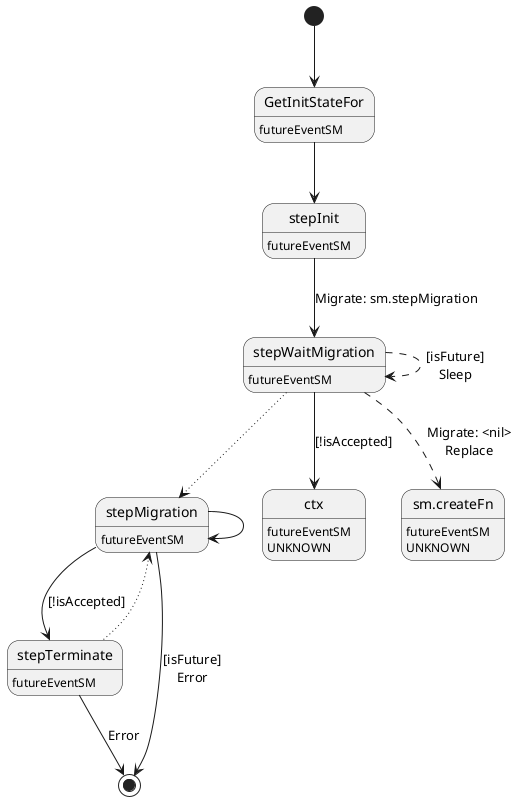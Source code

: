 @startuml
state "GetInitStateFor" as T00_S001
T00_S001 : futureEventSM
[*] --> T00_S001
T00_S001 --> T00_S002
state "stepInit" as T00_S002
T00_S002 : futureEventSM
T00_S002 --> T00_S003 : Migrate: sm.stepMigration
state "stepMigration" as T00_S004
T00_S004 : futureEventSM
T00_S004 --> T00_S005 : [!isAccepted]
T00_S004 --> [*] : [isFuture]\nError
T00_S004 --> T00_S004
state "stepTerminate" as T00_S005
T00_S005 : futureEventSM
T00_S005 --[dotted]> T00_S004
T00_S005 --> [*] : Error
state "stepWaitMigration" as T00_S003
T00_S003 : futureEventSM
T00_S003 --[dotted]> T00_S004
state "ctx" as T00_U001
T00_U001 : futureEventSM
T00_U001 : UNKNOWN 
T00_S003 --> T00_U001 : [!isAccepted]
T00_S003 --[dashed]> T00_S003 : [isFuture]\nSleep
state "sm.createFn" as T00_U002
T00_U002 : futureEventSM
T00_U002 : UNKNOWN 
T00_S003 --[dashed]> T00_U002 : Migrate: <nil>\nReplace
@enduml
